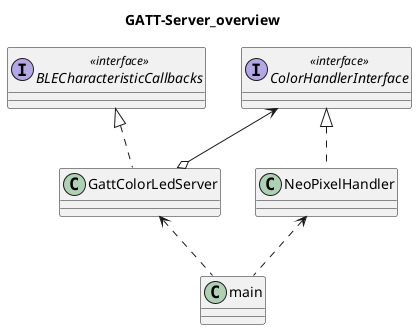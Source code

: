 @startuml
skinparam classAttributeIconSize 0
title GATT-Server_overview

interface BLECharacteristicCallbacks <<interface>>
interface ColorHandlerInterface <<interface>> 

BLECharacteristicCallbacks <|.. GattColorLedServer
ColorHandlerInterface <|.. NeoPixelHandler
ColorHandlerInterface <--o GattColorLedServer
GattColorLedServer <.. main
NeoPixelHandler <.. main

@enduml
